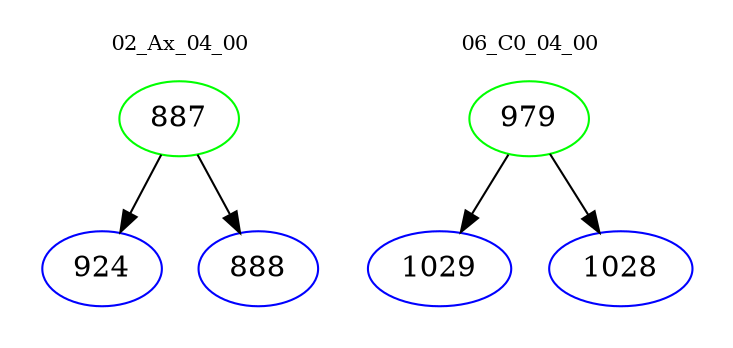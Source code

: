 digraph{
subgraph cluster_0 {
color = white
label = "02_Ax_04_00";
fontsize=10;
T0_887 [label="887", color="green"]
T0_887 -> T0_924 [color="black"]
T0_924 [label="924", color="blue"]
T0_887 -> T0_888 [color="black"]
T0_888 [label="888", color="blue"]
}
subgraph cluster_1 {
color = white
label = "06_C0_04_00";
fontsize=10;
T1_979 [label="979", color="green"]
T1_979 -> T1_1029 [color="black"]
T1_1029 [label="1029", color="blue"]
T1_979 -> T1_1028 [color="black"]
T1_1028 [label="1028", color="blue"]
}
}
